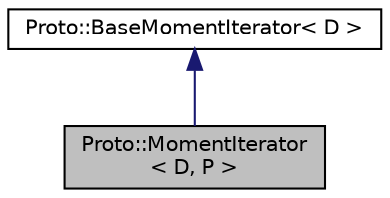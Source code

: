 digraph "Proto::MomentIterator&lt; D, P &gt;"
{
  edge [fontname="Helvetica",fontsize="10",labelfontname="Helvetica",labelfontsize="10"];
  node [fontname="Helvetica",fontsize="10",shape=record];
  Node0 [label="Proto::MomentIterator\l\< D, P \>",height=0.2,width=0.4,color="black", fillcolor="grey75", style="filled", fontcolor="black"];
  Node1 -> Node0 [dir="back",color="midnightblue",fontsize="10",style="solid",fontname="Helvetica"];
  Node1 [label="Proto::BaseMomentIterator\< D \>",height=0.2,width=0.4,color="black", fillcolor="white", style="filled",URL="$classProto_1_1BaseMomentIterator.html",tooltip="class to enable template containment "];
}
